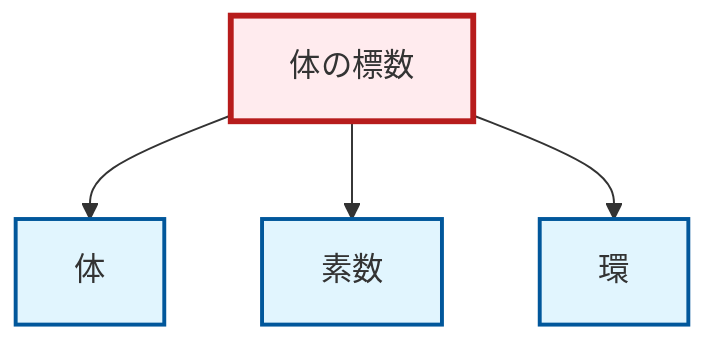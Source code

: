 graph TD
    classDef definition fill:#e1f5fe,stroke:#01579b,stroke-width:2px
    classDef theorem fill:#f3e5f5,stroke:#4a148c,stroke-width:2px
    classDef axiom fill:#fff3e0,stroke:#e65100,stroke-width:2px
    classDef example fill:#e8f5e9,stroke:#1b5e20,stroke-width:2px
    classDef current fill:#ffebee,stroke:#b71c1c,stroke-width:3px
    def-field["体"]:::definition
    def-prime["素数"]:::definition
    thm-field-characteristic["体の標数"]:::theorem
    def-ring["環"]:::definition
    thm-field-characteristic --> def-field
    thm-field-characteristic --> def-prime
    thm-field-characteristic --> def-ring
    class thm-field-characteristic current